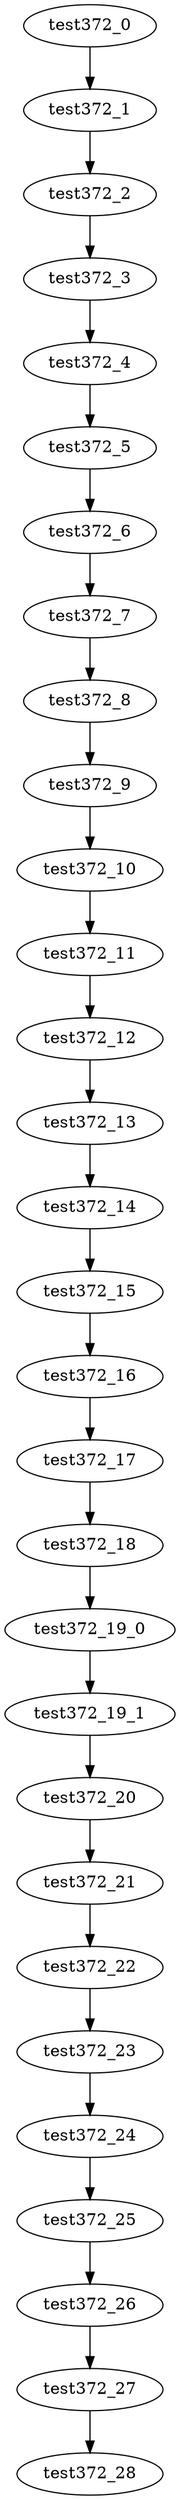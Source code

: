 digraph G {
test372_0->test372_1;
test372_1->test372_2;
test372_2->test372_3;
test372_3->test372_4;
test372_4->test372_5;
test372_5->test372_6;
test372_6->test372_7;
test372_7->test372_8;
test372_8->test372_9;
test372_9->test372_10;
test372_10->test372_11;
test372_11->test372_12;
test372_12->test372_13;
test372_13->test372_14;
test372_14->test372_15;
test372_15->test372_16;
test372_16->test372_17;
test372_17->test372_18;
test372_18->test372_19_0;
test372_19_0->test372_19_1;
test372_19_1->test372_20;
test372_20->test372_21;
test372_21->test372_22;
test372_22->test372_23;
test372_23->test372_24;
test372_24->test372_25;
test372_25->test372_26;
test372_26->test372_27;
test372_27->test372_28;

}
